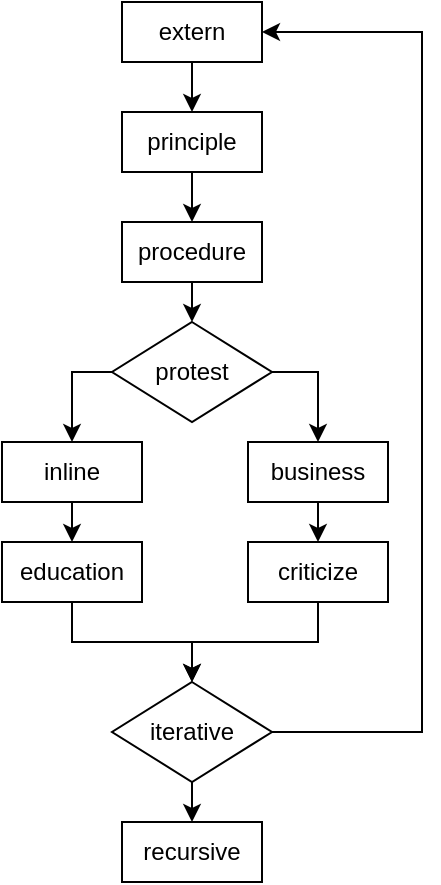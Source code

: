 <mxfile version="12.2.4" pages="1"><diagram id="jexkNv1uGO0fV867JlTy" name="Page-1"><mxGraphModel dx="844" dy="1649" grid="1" gridSize="10" guides="1" tooltips="1" connect="1" arrows="1" fold="1" page="1" pageScale="1" pageWidth="827" pageHeight="1169" math="0" shadow="0"><root><mxCell id="0"/><mxCell id="1" parent="0"/><mxCell id="40" style="edgeStyle=orthogonalEdgeStyle;rounded=0;orthogonalLoop=1;jettySize=auto;html=1;exitX=0.5;exitY=1;exitDx=0;exitDy=0;entryX=0.5;entryY=0;entryDx=0;entryDy=0;shadow=0;" parent="1" source="3" target="39" edge="1"><mxGeometry relative="1" as="geometry"/></mxCell><mxCell id="3" value="extern" style="rounded=0;whiteSpace=wrap;html=1;shadow=0;" parent="1" vertex="1"><mxGeometry x="280" y="-1130" width="70" height="30" as="geometry"/></mxCell><mxCell id="38" style="edgeStyle=orthogonalEdgeStyle;rounded=0;orthogonalLoop=1;jettySize=auto;html=1;exitX=0.5;exitY=1;exitDx=0;exitDy=0;entryX=0.5;entryY=0;entryDx=0;entryDy=0;shadow=0;" parent="1" source="4" target="5" edge="1"><mxGeometry relative="1" as="geometry"/></mxCell><mxCell id="4" value="procedure" style="rounded=0;whiteSpace=wrap;html=1;shadow=0;" parent="1" vertex="1"><mxGeometry x="280" y="-1020" width="70" height="30" as="geometry"/></mxCell><mxCell id="19" style="edgeStyle=orthogonalEdgeStyle;rounded=0;orthogonalLoop=1;jettySize=auto;html=1;exitX=0;exitY=0.5;exitDx=0;exitDy=0;shadow=0;" parent="1" source="5" target="6" edge="1"><mxGeometry relative="1" as="geometry"/></mxCell><mxCell id="20" style="edgeStyle=orthogonalEdgeStyle;rounded=0;orthogonalLoop=1;jettySize=auto;html=1;exitX=1;exitY=0.5;exitDx=0;exitDy=0;entryX=0.5;entryY=0;entryDx=0;entryDy=0;shadow=0;" parent="1" source="5" target="8" edge="1"><mxGeometry relative="1" as="geometry"/></mxCell><mxCell id="5" value="protest" style="rhombus;whiteSpace=wrap;html=1;shadow=0;" parent="1" vertex="1"><mxGeometry x="275" y="-970" width="80" height="50" as="geometry"/></mxCell><mxCell id="33" style="edgeStyle=orthogonalEdgeStyle;rounded=0;orthogonalLoop=1;jettySize=auto;html=1;exitX=0.5;exitY=1;exitDx=0;exitDy=0;entryX=0.5;entryY=0;entryDx=0;entryDy=0;shadow=0;" parent="1" source="6" target="7" edge="1"><mxGeometry relative="1" as="geometry"/></mxCell><mxCell id="6" value="inline" style="rounded=0;whiteSpace=wrap;html=1;shadow=0;" parent="1" vertex="1"><mxGeometry x="220" y="-910" width="70" height="30" as="geometry"/></mxCell><mxCell id="27" style="edgeStyle=orthogonalEdgeStyle;rounded=0;orthogonalLoop=1;jettySize=auto;html=1;entryX=0.5;entryY=0;entryDx=0;entryDy=0;shadow=0;" parent="1" source="7" target="10" edge="1"><mxGeometry relative="1" as="geometry"/></mxCell><mxCell id="7" value="education" style="rounded=0;whiteSpace=wrap;html=1;shadow=0;" parent="1" vertex="1"><mxGeometry x="220" y="-860" width="70" height="30" as="geometry"/></mxCell><mxCell id="36" style="edgeStyle=orthogonalEdgeStyle;rounded=0;orthogonalLoop=1;jettySize=auto;html=1;exitX=0.5;exitY=1;exitDx=0;exitDy=0;entryX=0.5;entryY=0;entryDx=0;entryDy=0;shadow=0;" parent="1" source="8" target="9" edge="1"><mxGeometry relative="1" as="geometry"/></mxCell><mxCell id="8" value="business" style="rounded=0;whiteSpace=wrap;html=1;shadow=0;" parent="1" vertex="1"><mxGeometry x="343" y="-910" width="70" height="30" as="geometry"/></mxCell><mxCell id="28" style="edgeStyle=orthogonalEdgeStyle;rounded=0;orthogonalLoop=1;jettySize=auto;html=1;entryX=0.5;entryY=0;entryDx=0;entryDy=0;shadow=0;" parent="1" source="9" target="10" edge="1"><mxGeometry relative="1" as="geometry"/></mxCell><mxCell id="9" value="criticize" style="rounded=0;whiteSpace=wrap;html=1;shadow=0;" parent="1" vertex="1"><mxGeometry x="343" y="-860" width="70" height="30" as="geometry"/></mxCell><mxCell id="29" style="edgeStyle=orthogonalEdgeStyle;rounded=0;orthogonalLoop=1;jettySize=auto;html=1;exitX=0.5;exitY=1;exitDx=0;exitDy=0;entryX=0.5;entryY=0;entryDx=0;entryDy=0;shadow=0;" parent="1" source="10" target="11" edge="1"><mxGeometry relative="1" as="geometry"/></mxCell><mxCell id="42" style="edgeStyle=orthogonalEdgeStyle;rounded=0;orthogonalLoop=1;jettySize=auto;html=1;exitX=1;exitY=0.5;exitDx=0;exitDy=0;entryX=1;entryY=0.5;entryDx=0;entryDy=0;shadow=0;" parent="1" source="10" target="3" edge="1"><mxGeometry relative="1" as="geometry"><Array as="points"><mxPoint x="430" y="-765"/><mxPoint x="430" y="-1115"/></Array></mxGeometry></mxCell><mxCell id="10" value="iterative" style="rhombus;whiteSpace=wrap;html=1;shadow=0;" parent="1" vertex="1"><mxGeometry x="275" y="-790" width="80" height="50" as="geometry"/></mxCell><mxCell id="11" value="recursive" style="rounded=0;whiteSpace=wrap;html=1;shadow=0;" parent="1" vertex="1"><mxGeometry x="280" y="-720" width="70" height="30" as="geometry"/></mxCell><mxCell id="41" style="edgeStyle=orthogonalEdgeStyle;rounded=0;orthogonalLoop=1;jettySize=auto;html=1;exitX=0.5;exitY=1;exitDx=0;exitDy=0;entryX=0.5;entryY=0;entryDx=0;entryDy=0;shadow=0;" parent="1" source="39" target="4" edge="1"><mxGeometry relative="1" as="geometry"/></mxCell><mxCell id="39" value="principle" style="rounded=0;whiteSpace=wrap;html=1;shadow=0;" parent="1" vertex="1"><mxGeometry x="280" y="-1075" width="70" height="30" as="geometry"/></mxCell></root></mxGraphModel></diagram></mxfile>